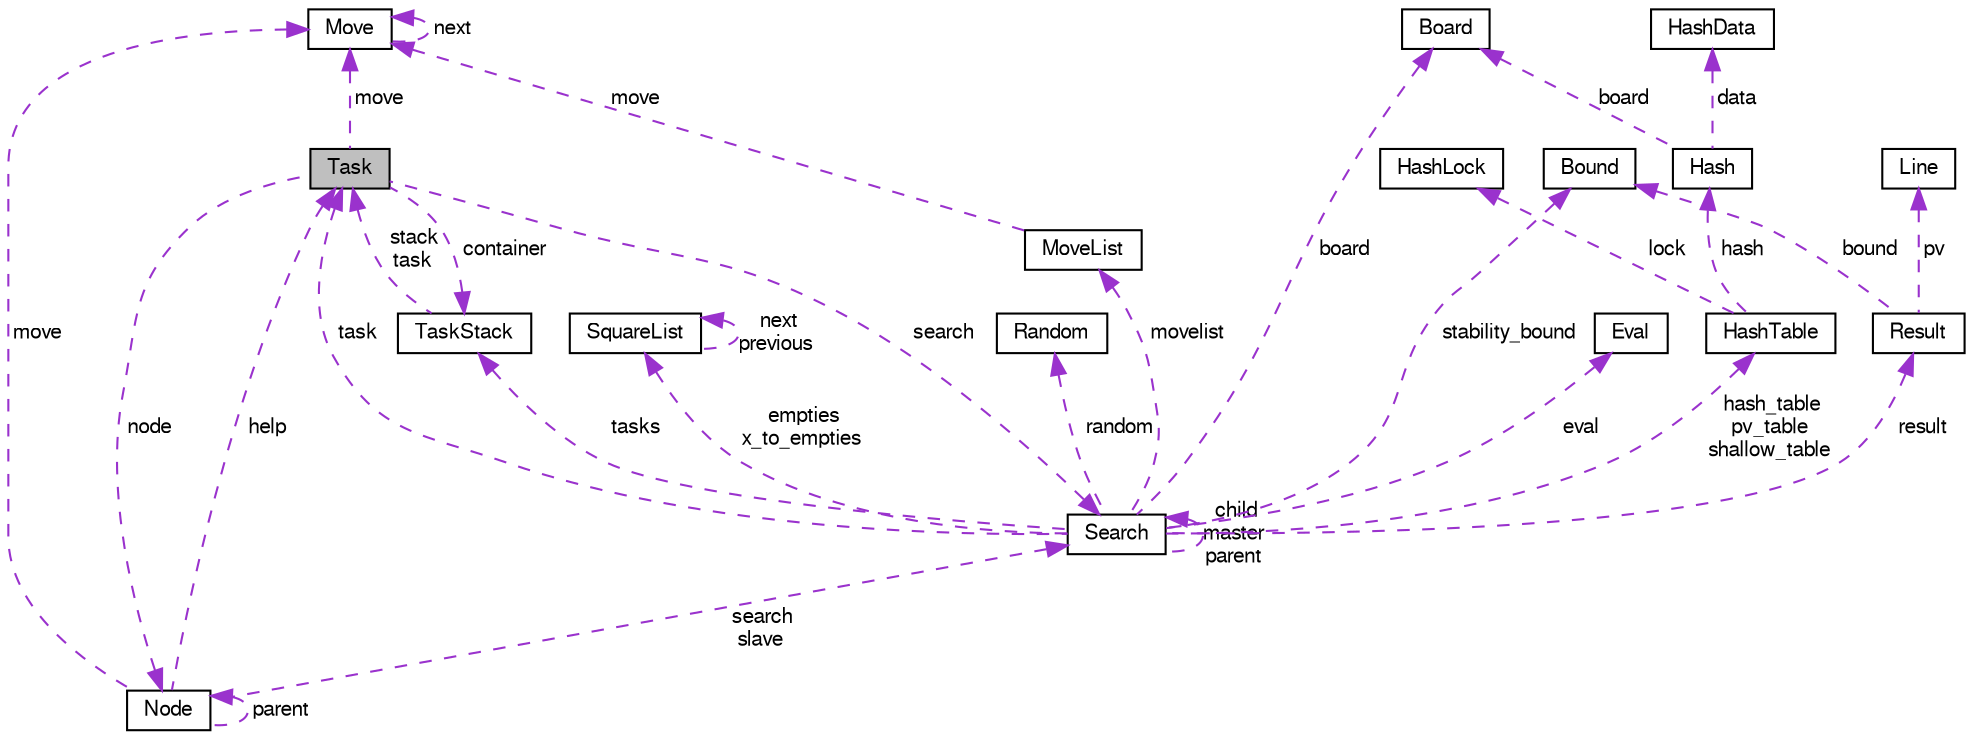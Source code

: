 digraph "Task"
{
 // LATEX_PDF_SIZE
  bgcolor="transparent";
  edge [fontname="FreeSans",fontsize="10",labelfontname="FreeSans",labelfontsize="10"];
  node [fontname="FreeSans",fontsize="10",shape=record];
  Node1 [label="Task",height=0.2,width=0.4,color="black", fillcolor="grey75", style="filled", fontcolor="black",tooltip=" "];
  Node2 -> Node1 [dir="back",color="darkorchid3",fontsize="10",style="dashed",label=" move" ,fontname="FreeSans"];
  Node2 [label="Move",height=0.2,width=0.4,color="black",URL="$structMove.html",tooltip=" "];
  Node2 -> Node2 [dir="back",color="darkorchid3",fontsize="10",style="dashed",label=" next" ,fontname="FreeSans"];
  Node3 -> Node1 [dir="back",color="darkorchid3",fontsize="10",style="dashed",label=" node" ,fontname="FreeSans"];
  Node3 [label="Node",height=0.2,width=0.4,color="black",URL="$structNode.html",tooltip=" "];
  Node2 -> Node3 [dir="back",color="darkorchid3",fontsize="10",style="dashed",label=" move" ,fontname="FreeSans"];
  Node3 -> Node3 [dir="back",color="darkorchid3",fontsize="10",style="dashed",label=" parent" ,fontname="FreeSans"];
  Node1 -> Node3 [dir="back",color="darkorchid3",fontsize="10",style="dashed",label=" help" ,fontname="FreeSans"];
  Node4 -> Node3 [dir="back",color="darkorchid3",fontsize="10",style="dashed",label=" search\nslave" ,fontname="FreeSans"];
  Node4 [label="Search",height=0.2,width=0.4,color="black",URL="$structSearch.html",tooltip=" "];
  Node5 -> Node4 [dir="back",color="darkorchid3",fontsize="10",style="dashed",label=" random" ,fontname="FreeSans"];
  Node5 [label="Random",height=0.2,width=0.4,color="black",URL="$structRandom.html",tooltip=" "];
  Node6 -> Node4 [dir="back",color="darkorchid3",fontsize="10",style="dashed",label=" board" ,fontname="FreeSans"];
  Node6 [label="Board",height=0.2,width=0.4,color="black",URL="$structBoard.html",tooltip=" "];
  Node1 -> Node4 [dir="back",color="darkorchid3",fontsize="10",style="dashed",label=" task" ,fontname="FreeSans"];
  Node7 -> Node4 [dir="back",color="darkorchid3",fontsize="10",style="dashed",label=" hash_table\npv_table\nshallow_table" ,fontname="FreeSans"];
  Node7 [label="HashTable",height=0.2,width=0.4,color="black",URL="$structHashTable.html",tooltip=" "];
  Node8 -> Node7 [dir="back",color="darkorchid3",fontsize="10",style="dashed",label=" lock" ,fontname="FreeSans"];
  Node8 [label="HashLock",height=0.2,width=0.4,color="black",URL="$structHashLock.html",tooltip=" "];
  Node9 -> Node7 [dir="back",color="darkorchid3",fontsize="10",style="dashed",label=" hash" ,fontname="FreeSans"];
  Node9 [label="Hash",height=0.2,width=0.4,color="black",URL="$structHash.html",tooltip=" "];
  Node6 -> Node9 [dir="back",color="darkorchid3",fontsize="10",style="dashed",label=" board" ,fontname="FreeSans"];
  Node10 -> Node9 [dir="back",color="darkorchid3",fontsize="10",style="dashed",label=" data" ,fontname="FreeSans"];
  Node10 [label="HashData",height=0.2,width=0.4,color="black",URL="$structHashData.html",tooltip=" "];
  Node4 -> Node4 [dir="back",color="darkorchid3",fontsize="10",style="dashed",label=" child\nmaster\nparent" ,fontname="FreeSans"];
  Node11 -> Node4 [dir="back",color="darkorchid3",fontsize="10",style="dashed",label=" eval" ,fontname="FreeSans"];
  Node11 [label="Eval",height=0.2,width=0.4,color="black",URL="$structEval.html",tooltip="evaluation function"];
  Node12 -> Node4 [dir="back",color="darkorchid3",fontsize="10",style="dashed",label=" stability_bound" ,fontname="FreeSans"];
  Node12 [label="Bound",height=0.2,width=0.4,color="black",URL="$structBound.html",tooltip=" "];
  Node13 -> Node4 [dir="back",color="darkorchid3",fontsize="10",style="dashed",label=" tasks" ,fontname="FreeSans"];
  Node13 [label="TaskStack",height=0.2,width=0.4,color="black",URL="$structTaskStack.html",tooltip=" "];
  Node1 -> Node13 [dir="back",color="darkorchid3",fontsize="10",style="dashed",label=" stack\ntask" ,fontname="FreeSans"];
  Node14 -> Node4 [dir="back",color="darkorchid3",fontsize="10",style="dashed",label=" result" ,fontname="FreeSans"];
  Node14 [label="Result",height=0.2,width=0.4,color="black",URL="$structResult.html",tooltip=" "];
  Node15 -> Node14 [dir="back",color="darkorchid3",fontsize="10",style="dashed",label=" pv" ,fontname="FreeSans"];
  Node15 [label="Line",height=0.2,width=0.4,color="black",URL="$structLine.html",tooltip=" "];
  Node12 -> Node14 [dir="back",color="darkorchid3",fontsize="10",style="dashed",label=" bound" ,fontname="FreeSans"];
  Node16 -> Node4 [dir="back",color="darkorchid3",fontsize="10",style="dashed",label=" movelist" ,fontname="FreeSans"];
  Node16 [label="MoveList",height=0.2,width=0.4,color="black",URL="$structMoveList.html",tooltip=" "];
  Node2 -> Node16 [dir="back",color="darkorchid3",fontsize="10",style="dashed",label=" move" ,fontname="FreeSans"];
  Node17 -> Node4 [dir="back",color="darkorchid3",fontsize="10",style="dashed",label=" empties\nx_to_empties" ,fontname="FreeSans"];
  Node17 [label="SquareList",height=0.2,width=0.4,color="black",URL="$structSquareList.html",tooltip=" "];
  Node17 -> Node17 [dir="back",color="darkorchid3",fontsize="10",style="dashed",label=" next\nprevious" ,fontname="FreeSans"];
  Node4 -> Node1 [dir="back",color="darkorchid3",fontsize="10",style="dashed",label=" search" ,fontname="FreeSans"];
  Node13 -> Node1 [dir="back",color="darkorchid3",fontsize="10",style="dashed",label=" container" ,fontname="FreeSans"];
}
